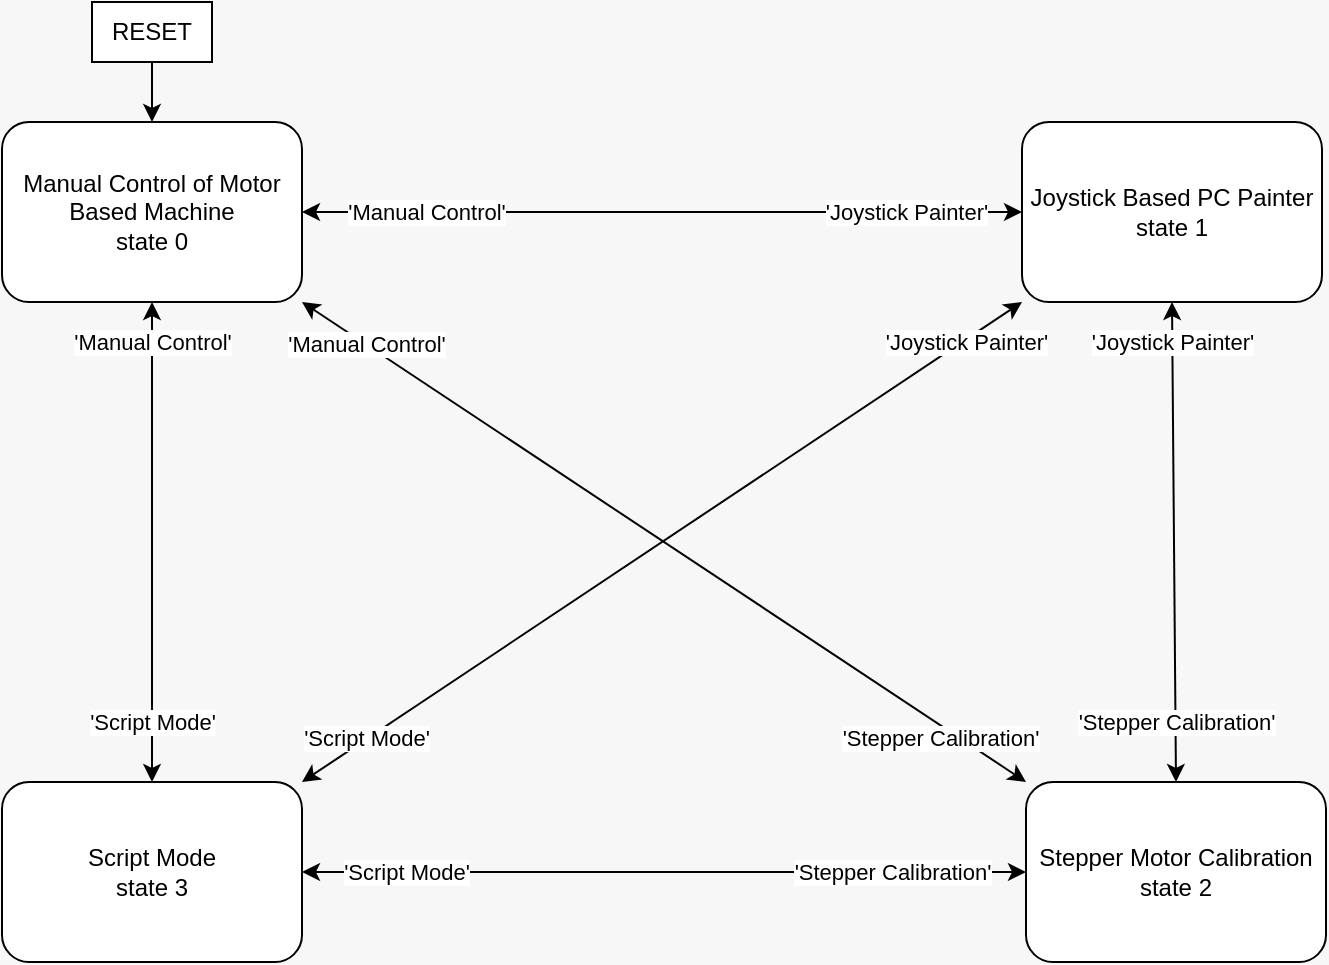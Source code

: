 <mxfile version="24.7.7" pages="3">
  <diagram name="General FSM" id="eh6xwYXdlgy1LYGolRj9">
    <mxGraphModel dx="1155" dy="624" grid="1" gridSize="10" guides="1" tooltips="1" connect="1" arrows="1" fold="1" page="1" pageScale="1" pageWidth="827" pageHeight="1169" background="#F7F7F7" math="0" shadow="0">
      <root>
        <mxCell id="0" />
        <mxCell id="1" parent="0" />
        <mxCell id="Lc3KypAjGT7oZhg8iTuu-1" value="&lt;div&gt;&lt;span style=&quot;background-color: initial;&quot;&gt;Manual Control of Motor Based Machine&lt;/span&gt;&lt;/div&gt;&lt;div&gt;state 0&lt;/div&gt;" style="rounded=1;whiteSpace=wrap;html=1;" parent="1" vertex="1">
          <mxGeometry x="108" y="100" width="150" height="90" as="geometry" />
        </mxCell>
        <mxCell id="Lc3KypAjGT7oZhg8iTuu-8" style="edgeStyle=orthogonalEdgeStyle;rounded=0;orthogonalLoop=1;jettySize=auto;html=1;entryX=0.5;entryY=0;entryDx=0;entryDy=0;" parent="1" source="Lc3KypAjGT7oZhg8iTuu-4" target="Lc3KypAjGT7oZhg8iTuu-1" edge="1">
          <mxGeometry relative="1" as="geometry" />
        </mxCell>
        <mxCell id="Lc3KypAjGT7oZhg8iTuu-4" value="RESET" style="rounded=0;whiteSpace=wrap;html=1;" parent="1" vertex="1">
          <mxGeometry x="153" y="40" width="60" height="30" as="geometry" />
        </mxCell>
        <mxCell id="Lc3KypAjGT7oZhg8iTuu-5" value="&lt;div&gt;Joystick Based PC Painter&lt;/div&gt;&lt;div&gt;state 1&lt;/div&gt;" style="rounded=1;whiteSpace=wrap;html=1;" parent="1" vertex="1">
          <mxGeometry x="618" y="100" width="150" height="90" as="geometry" />
        </mxCell>
        <mxCell id="Lc3KypAjGT7oZhg8iTuu-9" value="&lt;div&gt;Stepper Motor Calibration&lt;/div&gt;&lt;div&gt;state 2&lt;/div&gt;" style="rounded=1;whiteSpace=wrap;html=1;" parent="1" vertex="1">
          <mxGeometry x="620" y="430" width="150" height="90" as="geometry" />
        </mxCell>
        <mxCell id="Lc3KypAjGT7oZhg8iTuu-10" value="&lt;div&gt;Script Mode&lt;/div&gt;&lt;div&gt;state 3&lt;/div&gt;" style="rounded=1;whiteSpace=wrap;html=1;" parent="1" vertex="1">
          <mxGeometry x="108" y="430" width="150" height="90" as="geometry" />
        </mxCell>
        <mxCell id="4c53a6ffWKbErSLZDWIH-10" value="" style="endArrow=classic;startArrow=classic;html=1;rounded=0;entryX=0;entryY=0.5;entryDx=0;entryDy=0;exitX=1;exitY=0.5;exitDx=0;exitDy=0;" parent="1" source="Lc3KypAjGT7oZhg8iTuu-1" target="Lc3KypAjGT7oZhg8iTuu-5" edge="1">
          <mxGeometry width="50" height="50" relative="1" as="geometry">
            <mxPoint x="418" y="410" as="sourcePoint" />
            <mxPoint x="468" y="360" as="targetPoint" />
            <Array as="points" />
          </mxGeometry>
        </mxCell>
        <mxCell id="4c53a6ffWKbErSLZDWIH-11" value="&#39;Joystick Painter&#39;" style="edgeLabel;html=1;align=center;verticalAlign=middle;resizable=0;points=[];" parent="4c53a6ffWKbErSLZDWIH-10" vertex="1" connectable="0">
          <mxGeometry x="0.739" y="-5" relative="1" as="geometry">
            <mxPoint x="-11" y="-5" as="offset" />
          </mxGeometry>
        </mxCell>
        <mxCell id="4c53a6ffWKbErSLZDWIH-13" value="" style="endArrow=classic;startArrow=classic;html=1;rounded=0;entryX=0.5;entryY=1;entryDx=0;entryDy=0;exitX=0.5;exitY=0;exitDx=0;exitDy=0;" parent="1" source="Lc3KypAjGT7oZhg8iTuu-10" target="Lc3KypAjGT7oZhg8iTuu-1" edge="1">
          <mxGeometry width="50" height="50" relative="1" as="geometry">
            <mxPoint x="418" y="410" as="sourcePoint" />
            <mxPoint x="468" y="360" as="targetPoint" />
          </mxGeometry>
        </mxCell>
        <mxCell id="4c53a6ffWKbErSLZDWIH-21" value="" style="endArrow=classic;startArrow=classic;html=1;rounded=0;exitX=1;exitY=1;exitDx=0;exitDy=0;entryX=0;entryY=0;entryDx=0;entryDy=0;" parent="1" source="Lc3KypAjGT7oZhg8iTuu-1" target="Lc3KypAjGT7oZhg8iTuu-9" edge="1">
          <mxGeometry width="50" height="50" relative="1" as="geometry">
            <mxPoint x="658" y="490" as="sourcePoint" />
            <mxPoint x="708" y="440" as="targetPoint" />
            <Array as="points" />
          </mxGeometry>
        </mxCell>
        <mxCell id="4c53a6ffWKbErSLZDWIH-22" value="&#39;Manual Control&#39;" style="edgeLabel;html=1;align=center;verticalAlign=middle;resizable=0;points=[];" parent="4c53a6ffWKbErSLZDWIH-21" vertex="1" connectable="0">
          <mxGeometry x="-0.965" y="1" relative="1" as="geometry">
            <mxPoint x="25" y="17" as="offset" />
          </mxGeometry>
        </mxCell>
        <mxCell id="4c53a6ffWKbErSLZDWIH-26" value="" style="endArrow=classic;startArrow=classic;html=1;rounded=0;exitX=0.5;exitY=0;exitDx=0;exitDy=0;entryX=0.5;entryY=1;entryDx=0;entryDy=0;" parent="1" source="Lc3KypAjGT7oZhg8iTuu-9" target="Lc3KypAjGT7oZhg8iTuu-5" edge="1">
          <mxGeometry width="50" height="50" relative="1" as="geometry">
            <mxPoint x="658" y="310" as="sourcePoint" />
            <mxPoint x="708" y="260" as="targetPoint" />
          </mxGeometry>
        </mxCell>
        <mxCell id="4c53a6ffWKbErSLZDWIH-28" value="&#39;Stepper Calibration&#39;" style="edgeLabel;html=1;align=center;verticalAlign=middle;resizable=0;points=[];" parent="4c53a6ffWKbErSLZDWIH-26" vertex="1" connectable="0">
          <mxGeometry x="-0.675" relative="1" as="geometry">
            <mxPoint y="9" as="offset" />
          </mxGeometry>
        </mxCell>
        <mxCell id="TGDTkn9g64TOC4p8dSwg-1" value="" style="endArrow=classic;startArrow=classic;html=1;rounded=0;entryX=0;entryY=1;entryDx=0;entryDy=0;exitX=1;exitY=0;exitDx=0;exitDy=0;" edge="1" parent="1" source="Lc3KypAjGT7oZhg8iTuu-10" target="Lc3KypAjGT7oZhg8iTuu-5">
          <mxGeometry width="50" height="50" relative="1" as="geometry">
            <mxPoint x="408" y="260" as="sourcePoint" />
            <mxPoint x="458" y="210" as="targetPoint" />
          </mxGeometry>
        </mxCell>
        <mxCell id="TGDTkn9g64TOC4p8dSwg-3" value="&#39;Script Mode&#39;" style="edgeLabel;html=1;align=center;verticalAlign=middle;resizable=0;points=[];" vertex="1" connectable="0" parent="TGDTkn9g64TOC4p8dSwg-1">
          <mxGeometry x="-0.89" relative="1" as="geometry">
            <mxPoint x="12" y="-9" as="offset" />
          </mxGeometry>
        </mxCell>
        <mxCell id="TGDTkn9g64TOC4p8dSwg-4" value="" style="endArrow=classic;startArrow=classic;html=1;rounded=0;entryX=0;entryY=0.5;entryDx=0;entryDy=0;exitX=1;exitY=0.5;exitDx=0;exitDy=0;" edge="1" parent="1" source="Lc3KypAjGT7oZhg8iTuu-10" target="Lc3KypAjGT7oZhg8iTuu-9">
          <mxGeometry width="50" height="50" relative="1" as="geometry">
            <mxPoint x="260" y="470" as="sourcePoint" />
            <mxPoint x="620" y="230" as="targetPoint" />
          </mxGeometry>
        </mxCell>
        <mxCell id="ILGWzZc9x5O1XlRy8z7M-1" value="&#39;Manual Control&#39;" style="edgeLabel;html=1;align=center;verticalAlign=middle;resizable=0;points=[];" vertex="1" connectable="0" parent="1">
          <mxGeometry x="320.004" y="145.001" as="geometry" />
        </mxCell>
        <mxCell id="ILGWzZc9x5O1XlRy8z7M-2" value="&#39;Manual Control&#39;" style="edgeLabel;html=1;align=center;verticalAlign=middle;resizable=0;points=[];" vertex="1" connectable="0" parent="1">
          <mxGeometry x="183.004" y="210.001" as="geometry" />
        </mxCell>
        <mxCell id="ILGWzZc9x5O1XlRy8z7M-3" value="&#39;Joystick Painter&#39;" style="edgeLabel;html=1;align=center;verticalAlign=middle;resizable=0;points=[];" vertex="1" connectable="0" parent="1">
          <mxGeometry x="590.003" y="210" as="geometry" />
        </mxCell>
        <mxCell id="ILGWzZc9x5O1XlRy8z7M-4" value="&#39;Joystick Painter&#39;" style="edgeLabel;html=1;align=center;verticalAlign=middle;resizable=0;points=[];" vertex="1" connectable="0" parent="1">
          <mxGeometry x="693.003" y="210" as="geometry" />
        </mxCell>
        <mxCell id="ILGWzZc9x5O1XlRy8z7M-5" value="&#39;Stepper Calibration&#39;" style="edgeLabel;html=1;align=center;verticalAlign=middle;resizable=0;points=[];" vertex="1" connectable="0" parent="1">
          <mxGeometry x="577.004" y="407.835" as="geometry" />
        </mxCell>
        <mxCell id="ILGWzZc9x5O1XlRy8z7M-6" value="&#39;Stepper Calibration&#39;" style="edgeLabel;html=1;align=center;verticalAlign=middle;resizable=0;points=[];" vertex="1" connectable="0" parent="1">
          <mxGeometry x="553.004" y="475.005" as="geometry" />
        </mxCell>
        <mxCell id="ILGWzZc9x5O1XlRy8z7M-7" value="&#39;Script Mode&#39;" style="edgeLabel;html=1;align=center;verticalAlign=middle;resizable=0;points=[];" vertex="1" connectable="0" parent="1">
          <mxGeometry x="309.998" y="475.005" as="geometry" />
        </mxCell>
        <mxCell id="ILGWzZc9x5O1XlRy8z7M-8" value="&#39;Script Mode&#39;" style="edgeLabel;html=1;align=center;verticalAlign=middle;resizable=0;points=[];" vertex="1" connectable="0" parent="1">
          <mxGeometry x="182.998" y="400.005" as="geometry" />
        </mxCell>
      </root>
    </mxGraphModel>
  </diagram>
  <diagram id="M8Ohaiqmsgl1GThVjMlP" name="Manual Control">
    <mxGraphModel dx="1386" dy="749" grid="1" gridSize="10" guides="1" tooltips="1" connect="1" arrows="1" fold="1" page="1" pageScale="1" pageWidth="827" pageHeight="1169" math="0" shadow="0">
      <root>
        <mxCell id="0" />
        <mxCell id="1" parent="0" />
        <mxCell id="msdcC0n5WlLofMKaHQe7-25" value="" style="rounded=1;whiteSpace=wrap;html=1;dashed=1;dashPattern=12 12;" vertex="1" parent="1">
          <mxGeometry x="40" y="140" width="760" height="150" as="geometry" />
        </mxCell>
        <mxCell id="msdcC0n5WlLofMKaHQe7-1" value="&lt;div&gt;Sleep Mode&lt;/div&gt;" style="rounded=1;whiteSpace=wrap;html=1;" vertex="1" parent="1">
          <mxGeometry x="345" y="180" width="150" height="90" as="geometry" />
        </mxCell>
        <mxCell id="msdcC0n5WlLofMKaHQe7-2" style="edgeStyle=orthogonalEdgeStyle;rounded=0;orthogonalLoop=1;jettySize=auto;html=1;entryX=0.5;entryY=0;entryDx=0;entryDy=0;" edge="1" parent="1" source="msdcC0n5WlLofMKaHQe7-3" target="msdcC0n5WlLofMKaHQe7-1">
          <mxGeometry relative="1" as="geometry" />
        </mxCell>
        <mxCell id="msdcC0n5WlLofMKaHQe7-3" value="RESET" style="rounded=0;whiteSpace=wrap;html=1;" vertex="1" parent="1">
          <mxGeometry x="390" y="70" width="60" height="30" as="geometry" />
        </mxCell>
        <mxCell id="msdcC0n5WlLofMKaHQe7-4" value="&lt;div&gt;Rotate&lt;/div&gt;" style="rounded=1;whiteSpace=wrap;html=1;" vertex="1" parent="1">
          <mxGeometry x="627" y="180" width="150" height="90" as="geometry" />
        </mxCell>
        <mxCell id="msdcC0n5WlLofMKaHQe7-6" value="&lt;div&gt;JoyStick Control&lt;/div&gt;" style="rounded=1;whiteSpace=wrap;html=1;" vertex="1" parent="1">
          <mxGeometry x="60" y="180" width="150" height="90" as="geometry" />
        </mxCell>
        <mxCell id="msdcC0n5WlLofMKaHQe7-26" value="State 0 - Manual Control" style="text;html=1;align=center;verticalAlign=middle;resizable=0;points=[];autosize=1;strokeColor=none;fillColor=none;fontSize=17;" vertex="1" parent="1">
          <mxGeometry x="50" y="110" width="210" height="30" as="geometry" />
        </mxCell>
        <mxCell id="msdcC0n5WlLofMKaHQe7-29" value="" style="endArrow=classic;startArrow=classic;html=1;rounded=0;entryX=0;entryY=0.5;entryDx=0;entryDy=0;exitX=1;exitY=0.5;exitDx=0;exitDy=0;" edge="1" parent="1" source="msdcC0n5WlLofMKaHQe7-1" target="msdcC0n5WlLofMKaHQe7-4">
          <mxGeometry width="50" height="50" relative="1" as="geometry">
            <mxPoint x="230" y="220" as="sourcePoint" />
            <mxPoint x="199.32" y="380" as="targetPoint" />
          </mxGeometry>
        </mxCell>
        <mxCell id="msdcC0n5WlLofMKaHQe7-30" value="&#39;Rotate&#39;" style="edgeLabel;html=1;align=center;verticalAlign=middle;resizable=0;points=[];" vertex="1" connectable="0" parent="msdcC0n5WlLofMKaHQe7-29">
          <mxGeometry x="0.617" relative="1" as="geometry">
            <mxPoint x="-3" as="offset" />
          </mxGeometry>
        </mxCell>
        <mxCell id="msdcC0n5WlLofMKaHQe7-31" value="&#39;Stop&#39;" style="edgeLabel;html=1;align=center;verticalAlign=middle;resizable=0;points=[];" vertex="1" connectable="0" parent="msdcC0n5WlLofMKaHQe7-29">
          <mxGeometry x="-0.844" relative="1" as="geometry">
            <mxPoint x="21" as="offset" />
          </mxGeometry>
        </mxCell>
        <mxCell id="msdcC0n5WlLofMKaHQe7-32" value="" style="endArrow=classic;startArrow=classic;html=1;rounded=0;entryX=1;entryY=0.5;entryDx=0;entryDy=0;exitX=0;exitY=0.5;exitDx=0;exitDy=0;" edge="1" parent="1" source="msdcC0n5WlLofMKaHQe7-1" target="msdcC0n5WlLofMKaHQe7-6">
          <mxGeometry width="50" height="50" relative="1" as="geometry">
            <mxPoint x="220" y="330" as="sourcePoint" />
            <mxPoint x="270" y="280" as="targetPoint" />
          </mxGeometry>
        </mxCell>
        <mxCell id="msdcC0n5WlLofMKaHQe7-33" value="&#39;JoyStick&lt;div&gt;Control&#39;&lt;/div&gt;" style="edgeLabel;html=1;align=center;verticalAlign=middle;resizable=0;points=[];" vertex="1" connectable="0" parent="msdcC0n5WlLofMKaHQe7-32">
          <mxGeometry x="0.6" y="1" relative="1" as="geometry">
            <mxPoint x="8" y="-1" as="offset" />
          </mxGeometry>
        </mxCell>
        <mxCell id="msdcC0n5WlLofMKaHQe7-34" value="&#39;Stop&#39;" style="edgeLabel;html=1;align=center;verticalAlign=middle;resizable=0;points=[];" vertex="1" connectable="0" parent="msdcC0n5WlLofMKaHQe7-32">
          <mxGeometry x="-0.526" y="1" relative="1" as="geometry">
            <mxPoint y="-2" as="offset" />
          </mxGeometry>
        </mxCell>
        <mxCell id="msdcC0n5WlLofMKaHQe7-35" value="" style="shape=flexArrow;endArrow=classic;html=1;rounded=0;" edge="1" parent="1">
          <mxGeometry width="50" height="50" relative="1" as="geometry">
            <mxPoint x="419.5" y="270" as="sourcePoint" />
            <mxPoint x="420" y="340" as="targetPoint" />
          </mxGeometry>
        </mxCell>
        <mxCell id="msdcC0n5WlLofMKaHQe7-36" value="Other states" style="rounded=0;whiteSpace=wrap;html=1;" vertex="1" parent="1">
          <mxGeometry x="367" y="346" width="120" height="60" as="geometry" />
        </mxCell>
        <mxCell id="msdcC0n5WlLofMKaHQe7-37" value="" style="endArrow=classic;html=1;rounded=0;exitX=0.75;exitY=0;exitDx=0;exitDy=0;entryX=0.75;entryY=1;entryDx=0;entryDy=0;" edge="1" parent="1" source="msdcC0n5WlLofMKaHQe7-36" target="msdcC0n5WlLofMKaHQe7-1">
          <mxGeometry width="50" height="50" relative="1" as="geometry">
            <mxPoint x="390" y="350" as="sourcePoint" />
            <mxPoint x="440" y="300" as="targetPoint" />
          </mxGeometry>
        </mxCell>
        <mxCell id="msdcC0n5WlLofMKaHQe7-38" value="&#39;Manual Control&#39;" style="edgeLabel;html=1;align=center;verticalAlign=middle;resizable=0;points=[];" vertex="1" connectable="0" parent="msdcC0n5WlLofMKaHQe7-37">
          <mxGeometry x="0.289" relative="1" as="geometry">
            <mxPoint x="15" y="3" as="offset" />
          </mxGeometry>
        </mxCell>
      </root>
    </mxGraphModel>
  </diagram>
  <diagram id="stWiFAhufDjgCwreHzaE" name="Calibrate">
    <mxGraphModel dx="1386" dy="749" grid="1" gridSize="10" guides="1" tooltips="1" connect="1" arrows="1" fold="1" page="1" pageScale="1" pageWidth="827" pageHeight="1169" math="0" shadow="0">
      <root>
        <mxCell id="0" />
        <mxCell id="1" parent="0" />
        <mxCell id="urumBsoZdbiTibzcdWHN-1" value="" style="rounded=1;whiteSpace=wrap;html=1;dashed=1;dashPattern=12 12;" vertex="1" parent="1">
          <mxGeometry x="120" y="130" width="660" height="290" as="geometry" />
        </mxCell>
        <mxCell id="urumBsoZdbiTibzcdWHN-5" value="&lt;div&gt;Stop Calibration&lt;/div&gt;&lt;div&gt;update and print &#39;counter&#39; and &#39;phi&#39;&lt;/div&gt;" style="rounded=1;whiteSpace=wrap;html=1;" vertex="1" parent="1">
          <mxGeometry x="580" y="160" width="150" height="90" as="geometry" />
        </mxCell>
        <mxCell id="urumBsoZdbiTibzcdWHN-6" value="Sleep" style="rounded=1;whiteSpace=wrap;html=1;" vertex="1" parent="1">
          <mxGeometry x="375" y="310" width="150" height="90" as="geometry" />
        </mxCell>
        <mxCell id="urumBsoZdbiTibzcdWHN-7" value="State 2 - Stepper Motor Calibration" style="text;html=1;align=center;verticalAlign=middle;resizable=0;points=[];autosize=1;strokeColor=none;fillColor=none;fontSize=17;" vertex="1" parent="1">
          <mxGeometry x="136" y="100" width="290" height="30" as="geometry" />
        </mxCell>
        <mxCell id="urumBsoZdbiTibzcdWHN-14" value="" style="shape=flexArrow;endArrow=classic;html=1;rounded=0;" edge="1" parent="1">
          <mxGeometry width="50" height="50" relative="1" as="geometry">
            <mxPoint x="435" y="401" as="sourcePoint" />
            <mxPoint x="435.5" y="471" as="targetPoint" />
          </mxGeometry>
        </mxCell>
        <mxCell id="urumBsoZdbiTibzcdWHN-15" value="Other states" style="rounded=0;whiteSpace=wrap;html=1;" vertex="1" parent="1">
          <mxGeometry x="397" y="477" width="120" height="60" as="geometry" />
        </mxCell>
        <mxCell id="urumBsoZdbiTibzcdWHN-16" value="" style="endArrow=classic;html=1;rounded=0;exitX=0.75;exitY=0;exitDx=0;exitDy=0;entryX=0.75;entryY=1;entryDx=0;entryDy=0;" edge="1" parent="1" source="urumBsoZdbiTibzcdWHN-15" target="urumBsoZdbiTibzcdWHN-6">
          <mxGeometry width="50" height="50" relative="1" as="geometry">
            <mxPoint x="384" y="320" as="sourcePoint" />
            <mxPoint x="451.5" y="240" as="targetPoint" />
          </mxGeometry>
        </mxCell>
        <mxCell id="urumBsoZdbiTibzcdWHN-17" value="&#39;Stepper Calibration&#39;" style="edgeLabel;html=1;align=center;verticalAlign=middle;resizable=0;points=[];fontSize=13;" vertex="1" connectable="0" parent="urumBsoZdbiTibzcdWHN-16">
          <mxGeometry x="0.289" relative="1" as="geometry">
            <mxPoint x="15" y="3" as="offset" />
          </mxGeometry>
        </mxCell>
        <mxCell id="zsLKbGdZ_dkw07I08UDG-1" value="&lt;div&gt;Start Calibration&lt;/div&gt;" style="rounded=1;whiteSpace=wrap;html=1;" vertex="1" parent="1">
          <mxGeometry x="170" y="160" width="150" height="90" as="geometry" />
        </mxCell>
        <mxCell id="zsLKbGdZ_dkw07I08UDG-3" value="" style="endArrow=classic;html=1;rounded=0;exitX=0;exitY=0.5;exitDx=0;exitDy=0;entryX=0.5;entryY=1;entryDx=0;entryDy=0;" edge="1" parent="1" source="urumBsoZdbiTibzcdWHN-6" target="zsLKbGdZ_dkw07I08UDG-1">
          <mxGeometry width="50" height="50" relative="1" as="geometry">
            <mxPoint x="220" y="340" as="sourcePoint" />
            <mxPoint x="270" y="290" as="targetPoint" />
            <Array as="points">
              <mxPoint x="245" y="355" />
            </Array>
          </mxGeometry>
        </mxCell>
        <mxCell id="zsLKbGdZ_dkw07I08UDG-4" value="&#39;Start Rotation&#39; / Joystick PB" style="edgeLabel;html=1;align=center;verticalAlign=middle;resizable=0;points=[];fontSize=12;" vertex="1" connectable="0" parent="zsLKbGdZ_dkw07I08UDG-3">
          <mxGeometry x="0.787" relative="1" as="geometry">
            <mxPoint as="offset" />
          </mxGeometry>
        </mxCell>
        <mxCell id="zsLKbGdZ_dkw07I08UDG-5" value="" style="endArrow=classic;html=1;rounded=0;exitX=1;exitY=0.5;exitDx=0;exitDy=0;entryX=0;entryY=0.5;entryDx=0;entryDy=0;" edge="1" parent="1" source="zsLKbGdZ_dkw07I08UDG-1" target="urumBsoZdbiTibzcdWHN-5">
          <mxGeometry width="50" height="50" relative="1" as="geometry">
            <mxPoint x="340" y="210" as="sourcePoint" />
            <mxPoint x="390" y="160" as="targetPoint" />
          </mxGeometry>
        </mxCell>
        <mxCell id="zsLKbGdZ_dkw07I08UDG-7" value="&#39;Stop Rotation&#39; / Joystick PB" style="edgeLabel;html=1;align=center;verticalAlign=middle;resizable=0;points=[];fontSize=12;" vertex="1" connectable="0" parent="1">
          <mxGeometry x="484" y="205" as="geometry" />
        </mxCell>
        <mxCell id="zsLKbGdZ_dkw07I08UDG-8" value="" style="endArrow=classic;html=1;rounded=0;exitX=0.5;exitY=1;exitDx=0;exitDy=0;entryX=1;entryY=0.5;entryDx=0;entryDy=0;" edge="1" parent="1" source="urumBsoZdbiTibzcdWHN-5" target="urumBsoZdbiTibzcdWHN-6">
          <mxGeometry width="50" height="50" relative="1" as="geometry">
            <mxPoint x="610" y="330" as="sourcePoint" />
            <mxPoint x="660" y="280" as="targetPoint" />
            <Array as="points">
              <mxPoint x="655" y="355" />
            </Array>
          </mxGeometry>
        </mxCell>
        <mxCell id="zsLKbGdZ_dkw07I08UDG-9" value="Updating and printing&lt;div style=&quot;font-size: 12px;&quot;&gt;finished&lt;/div&gt;" style="edgeLabel;html=1;align=center;verticalAlign=middle;resizable=0;points=[];fontSize=12;" vertex="1" connectable="0" parent="zsLKbGdZ_dkw07I08UDG-8">
          <mxGeometry x="-0.575" y="-1" relative="1" as="geometry">
            <mxPoint x="1186" y="690" as="offset" />
          </mxGeometry>
        </mxCell>
      </root>
    </mxGraphModel>
  </diagram>
</mxfile>

